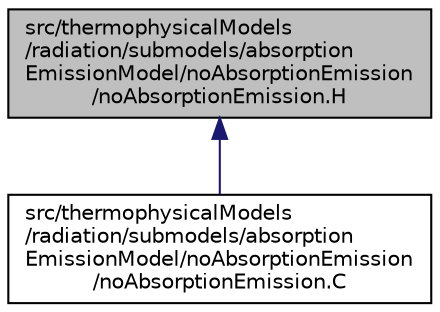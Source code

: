 digraph "src/thermophysicalModels/radiation/submodels/absorptionEmissionModel/noAbsorptionEmission/noAbsorptionEmission.H"
{
  bgcolor="transparent";
  edge [fontname="Helvetica",fontsize="10",labelfontname="Helvetica",labelfontsize="10"];
  node [fontname="Helvetica",fontsize="10",shape=record];
  Node1 [label="src/thermophysicalModels\l/radiation/submodels/absorption\lEmissionModel/noAbsorptionEmission\l/noAbsorptionEmission.H",height=0.2,width=0.4,color="black", fillcolor="grey75", style="filled", fontcolor="black"];
  Node1 -> Node2 [dir="back",color="midnightblue",fontsize="10",style="solid",fontname="Helvetica"];
  Node2 [label="src/thermophysicalModels\l/radiation/submodels/absorption\lEmissionModel/noAbsorptionEmission\l/noAbsorptionEmission.C",height=0.2,width=0.4,color="black",URL="$a10388.html"];
}
